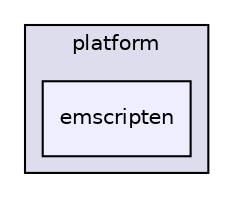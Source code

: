 digraph "platform/emscripten" {
  compound=true
  node [ fontsize="10", fontname="Helvetica"];
  edge [ labelfontsize="10", labelfontname="Helvetica"];
  subgraph clusterdir_c5a52a81292cf9a5167198f4f346d6d9 {
    graph [ bgcolor="#ddddee", pencolor="black", label="platform" fontname="Helvetica", fontsize="10", URL="dir_c5a52a81292cf9a5167198f4f346d6d9.html"]
  dir_b4b0e8330b327eab3d254333bc3cdcb1 [shape=box, label="emscripten", style="filled", fillcolor="#eeeeff", pencolor="black", URL="dir_b4b0e8330b327eab3d254333bc3cdcb1.html"];
  }
}
